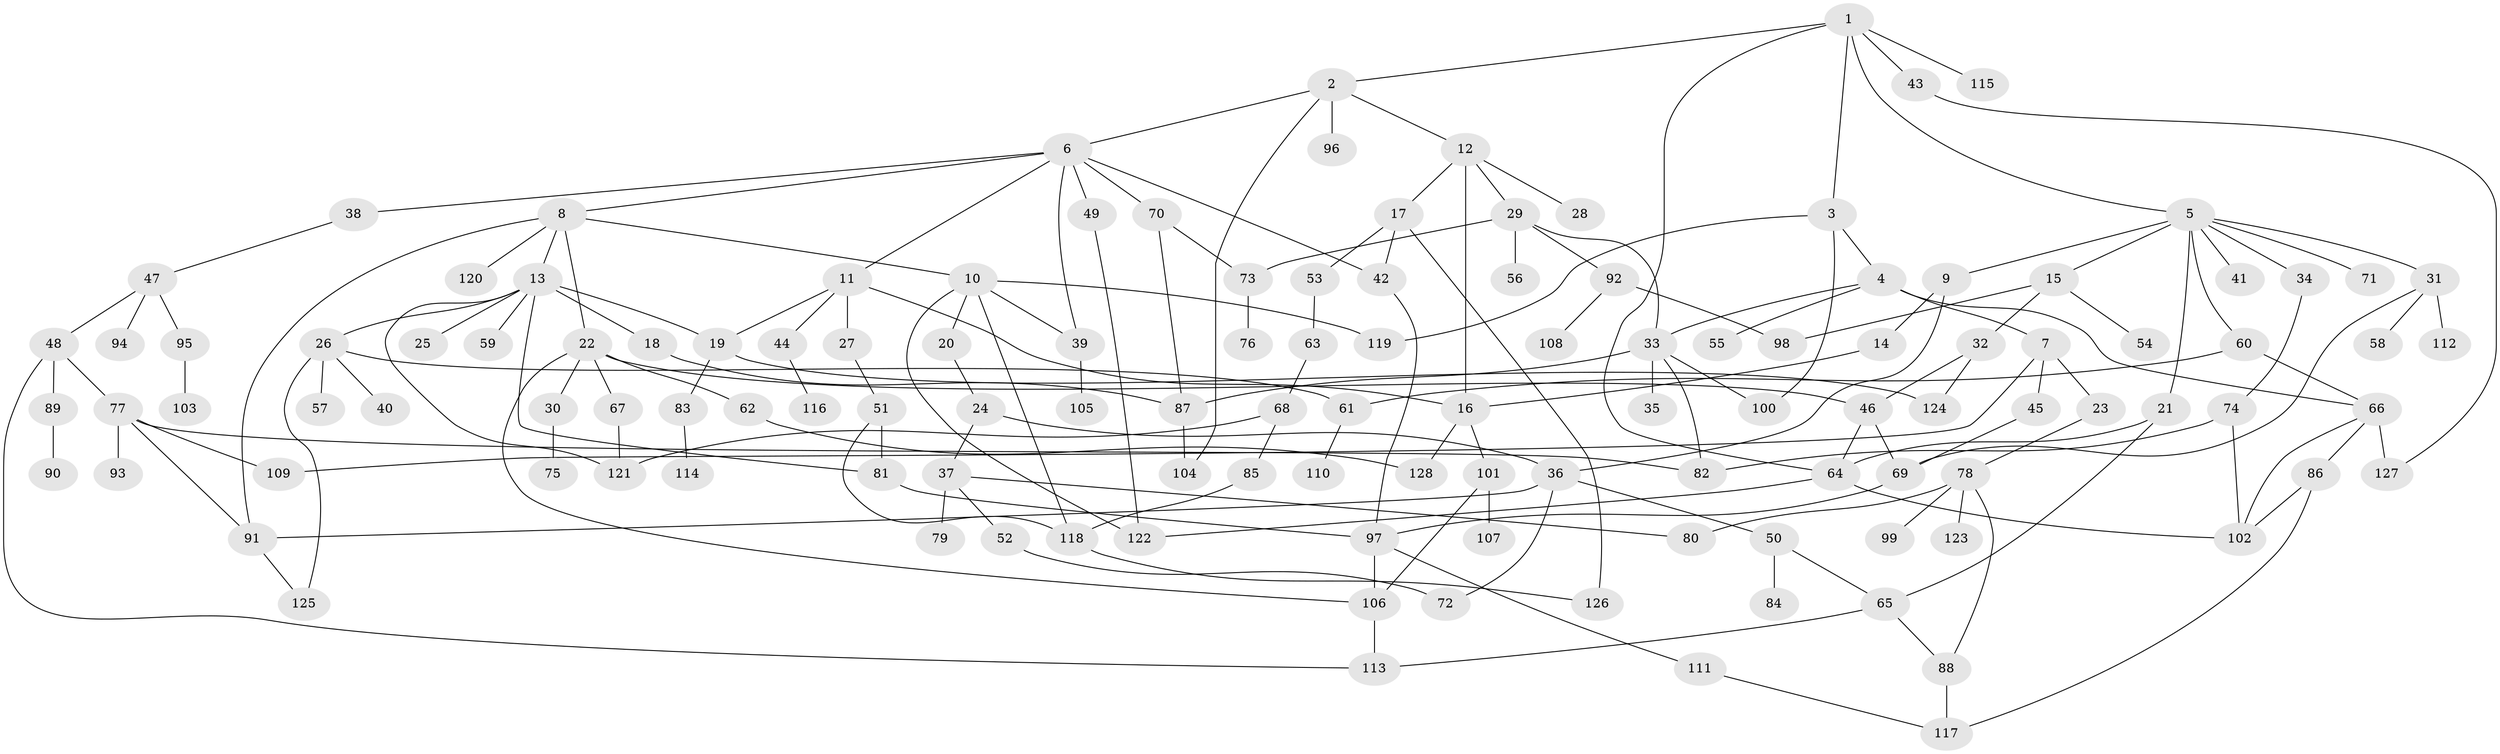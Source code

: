 // Generated by graph-tools (version 1.1) at 2025/01/03/09/25 03:01:08]
// undirected, 128 vertices, 180 edges
graph export_dot {
graph [start="1"]
  node [color=gray90,style=filled];
  1;
  2;
  3;
  4;
  5;
  6;
  7;
  8;
  9;
  10;
  11;
  12;
  13;
  14;
  15;
  16;
  17;
  18;
  19;
  20;
  21;
  22;
  23;
  24;
  25;
  26;
  27;
  28;
  29;
  30;
  31;
  32;
  33;
  34;
  35;
  36;
  37;
  38;
  39;
  40;
  41;
  42;
  43;
  44;
  45;
  46;
  47;
  48;
  49;
  50;
  51;
  52;
  53;
  54;
  55;
  56;
  57;
  58;
  59;
  60;
  61;
  62;
  63;
  64;
  65;
  66;
  67;
  68;
  69;
  70;
  71;
  72;
  73;
  74;
  75;
  76;
  77;
  78;
  79;
  80;
  81;
  82;
  83;
  84;
  85;
  86;
  87;
  88;
  89;
  90;
  91;
  92;
  93;
  94;
  95;
  96;
  97;
  98;
  99;
  100;
  101;
  102;
  103;
  104;
  105;
  106;
  107;
  108;
  109;
  110;
  111;
  112;
  113;
  114;
  115;
  116;
  117;
  118;
  119;
  120;
  121;
  122;
  123;
  124;
  125;
  126;
  127;
  128;
  1 -- 2;
  1 -- 3;
  1 -- 5;
  1 -- 43;
  1 -- 64;
  1 -- 115;
  2 -- 6;
  2 -- 12;
  2 -- 96;
  2 -- 104;
  3 -- 4;
  3 -- 100;
  3 -- 119;
  4 -- 7;
  4 -- 55;
  4 -- 66;
  4 -- 33;
  5 -- 9;
  5 -- 15;
  5 -- 21;
  5 -- 31;
  5 -- 34;
  5 -- 41;
  5 -- 60;
  5 -- 71;
  6 -- 8;
  6 -- 11;
  6 -- 38;
  6 -- 42;
  6 -- 49;
  6 -- 70;
  6 -- 39;
  7 -- 23;
  7 -- 45;
  7 -- 109;
  8 -- 10;
  8 -- 13;
  8 -- 22;
  8 -- 120;
  8 -- 91;
  9 -- 14;
  9 -- 36;
  10 -- 20;
  10 -- 39;
  10 -- 118;
  10 -- 119;
  10 -- 122;
  11 -- 19;
  11 -- 27;
  11 -- 44;
  11 -- 16;
  12 -- 17;
  12 -- 28;
  12 -- 29;
  12 -- 16;
  13 -- 18;
  13 -- 25;
  13 -- 26;
  13 -- 59;
  13 -- 19;
  13 -- 121;
  13 -- 81;
  14 -- 16;
  15 -- 32;
  15 -- 54;
  15 -- 98;
  16 -- 101;
  16 -- 128;
  17 -- 53;
  17 -- 126;
  17 -- 42;
  18 -- 87;
  19 -- 83;
  19 -- 124;
  20 -- 24;
  21 -- 65;
  21 -- 64;
  22 -- 30;
  22 -- 46;
  22 -- 62;
  22 -- 67;
  22 -- 106;
  23 -- 78;
  24 -- 36;
  24 -- 37;
  26 -- 40;
  26 -- 57;
  26 -- 125;
  26 -- 61;
  27 -- 51;
  29 -- 33;
  29 -- 56;
  29 -- 92;
  29 -- 73;
  30 -- 75;
  31 -- 58;
  31 -- 69;
  31 -- 112;
  32 -- 124;
  32 -- 46;
  33 -- 35;
  33 -- 87;
  33 -- 100;
  33 -- 82;
  34 -- 74;
  36 -- 50;
  36 -- 91;
  36 -- 72;
  37 -- 52;
  37 -- 79;
  37 -- 80;
  38 -- 47;
  39 -- 105;
  42 -- 97;
  43 -- 127;
  44 -- 116;
  45 -- 69;
  46 -- 64;
  46 -- 69;
  47 -- 48;
  47 -- 94;
  47 -- 95;
  48 -- 77;
  48 -- 89;
  48 -- 113;
  49 -- 122;
  50 -- 65;
  50 -- 84;
  51 -- 81;
  51 -- 118;
  52 -- 72;
  53 -- 63;
  60 -- 61;
  60 -- 66;
  61 -- 110;
  62 -- 128;
  63 -- 68;
  64 -- 122;
  64 -- 102;
  65 -- 88;
  65 -- 113;
  66 -- 86;
  66 -- 127;
  66 -- 102;
  67 -- 121;
  68 -- 85;
  68 -- 121;
  69 -- 97;
  70 -- 73;
  70 -- 87;
  73 -- 76;
  74 -- 82;
  74 -- 102;
  77 -- 91;
  77 -- 93;
  77 -- 109;
  77 -- 82;
  78 -- 80;
  78 -- 99;
  78 -- 123;
  78 -- 88;
  81 -- 97;
  83 -- 114;
  85 -- 118;
  86 -- 102;
  86 -- 117;
  87 -- 104;
  88 -- 117;
  89 -- 90;
  91 -- 125;
  92 -- 98;
  92 -- 108;
  95 -- 103;
  97 -- 106;
  97 -- 111;
  101 -- 107;
  101 -- 106;
  106 -- 113;
  111 -- 117;
  118 -- 126;
}
